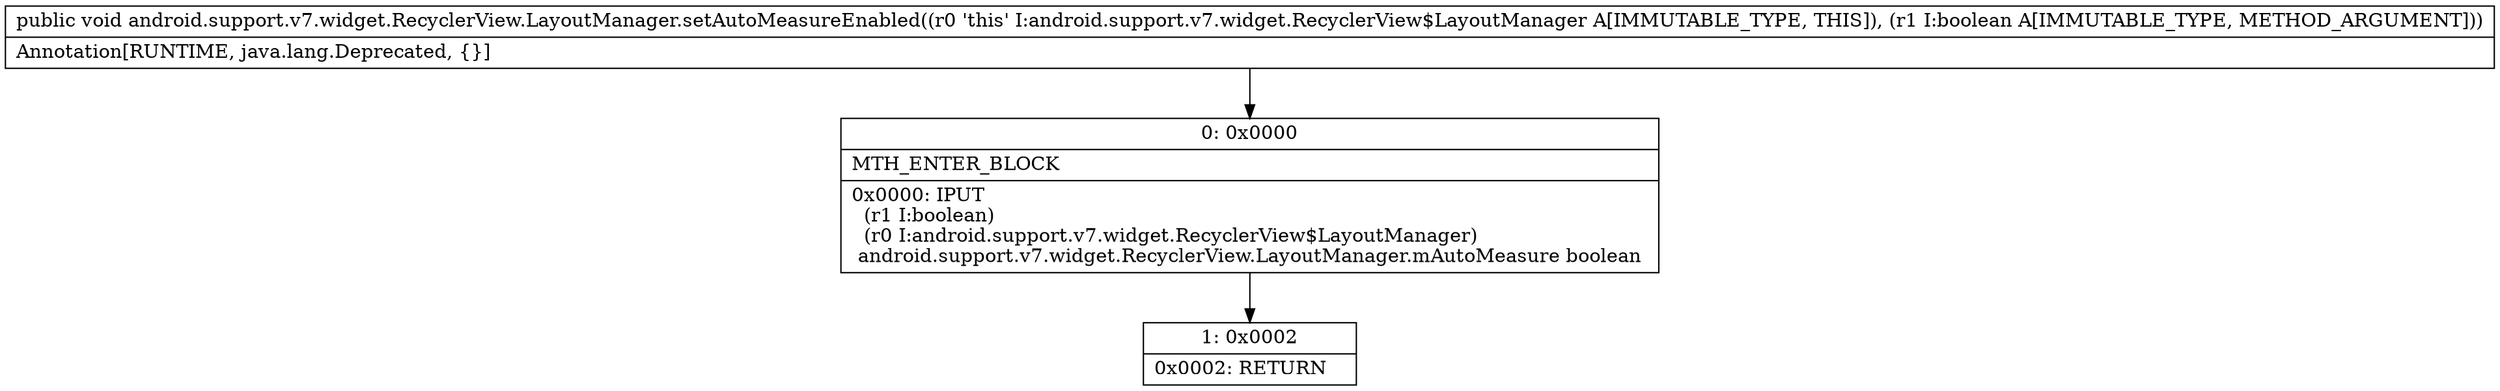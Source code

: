 digraph "CFG forandroid.support.v7.widget.RecyclerView.LayoutManager.setAutoMeasureEnabled(Z)V" {
Node_0 [shape=record,label="{0\:\ 0x0000|MTH_ENTER_BLOCK\l|0x0000: IPUT  \l  (r1 I:boolean)\l  (r0 I:android.support.v7.widget.RecyclerView$LayoutManager)\l android.support.v7.widget.RecyclerView.LayoutManager.mAutoMeasure boolean \l}"];
Node_1 [shape=record,label="{1\:\ 0x0002|0x0002: RETURN   \l}"];
MethodNode[shape=record,label="{public void android.support.v7.widget.RecyclerView.LayoutManager.setAutoMeasureEnabled((r0 'this' I:android.support.v7.widget.RecyclerView$LayoutManager A[IMMUTABLE_TYPE, THIS]), (r1 I:boolean A[IMMUTABLE_TYPE, METHOD_ARGUMENT]))  | Annotation[RUNTIME, java.lang.Deprecated, \{\}]\l}"];
MethodNode -> Node_0;
Node_0 -> Node_1;
}

